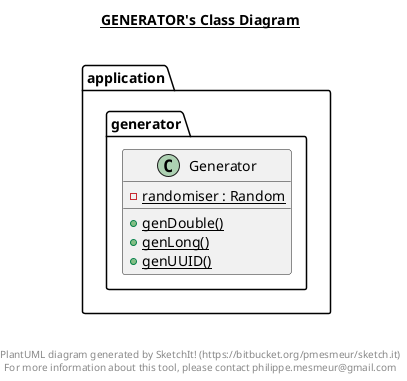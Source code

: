 @startuml

title __GENERATOR's Class Diagram__\n

  namespace application {
    namespace generator {
      class application.generator.Generator {
          {static} - randomiser : Random
          {static} + genDouble()
          {static} + genLong()
          {static} + genUUID()
      }
    }
  }
  



right footer


PlantUML diagram generated by SketchIt! (https://bitbucket.org/pmesmeur/sketch.it)
For more information about this tool, please contact philippe.mesmeur@gmail.com
endfooter

@enduml

